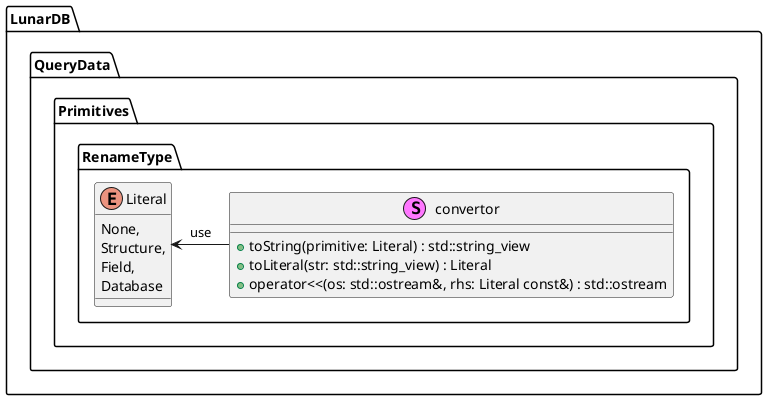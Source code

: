 @startuml RenameType


namespace LunarDB.QueryData.Primitives {

namespace RenameType {

enum Literal {
    None,
    Structure,
    Field,
    Database
}

stereotype convertor {
    + toString(primitive: Literal) : std::string_view
    + toLiteral(str: std::string_view) : Literal
    + operator<<(os: std::ostream&, rhs: Literal const&) : std::ostream
}

Literal <- convertor : use

}

}

@enduml
